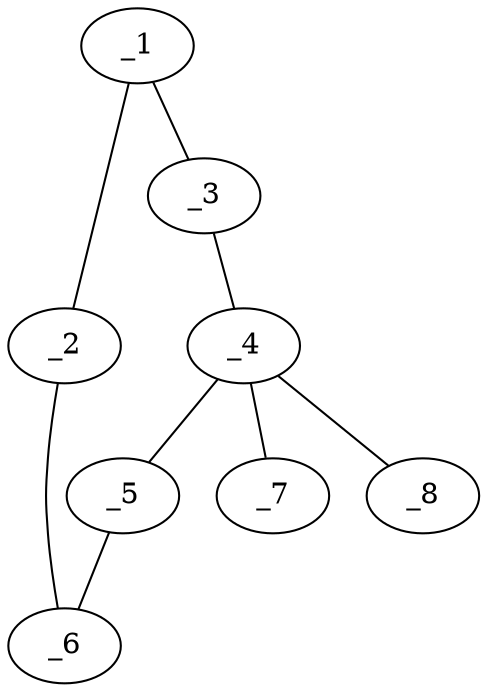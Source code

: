 graph molid627175 {
	_1	 [charge=0,
		chem=1,
		symbol="C  ",
		x=2,
		y="-0.933"];
	_2	 [charge=0,
		chem=1,
		symbol="C  ",
		x="2.866",
		y="-1.433"];
	_1 -- _2	 [valence=1];
	_3	 [charge=0,
		chem=5,
		symbol="S  ",
		x=2,
		y="0.067"];
	_1 -- _3	 [valence=1];
	_6	 [charge=0,
		chem=1,
		symbol="C  ",
		x="3.7321",
		y="-0.933"];
	_2 -- _6	 [valence=1];
	_4	 [charge=0,
		chem=5,
		symbol="S  ",
		x="2.866",
		y="0.567"];
	_3 -- _4	 [valence=1];
	_5	 [charge=0,
		chem=1,
		symbol="C  ",
		x="3.7321",
		y="0.067"];
	_4 -- _5	 [valence=1];
	_7	 [charge=0,
		chem=2,
		symbol="O  ",
		x="2.366",
		y="1.433"];
	_4 -- _7	 [valence=2];
	_8	 [charge=0,
		chem=2,
		symbol="O  ",
		x="3.366",
		y="1.433"];
	_4 -- _8	 [valence=2];
	_5 -- _6	 [valence=1];
}

